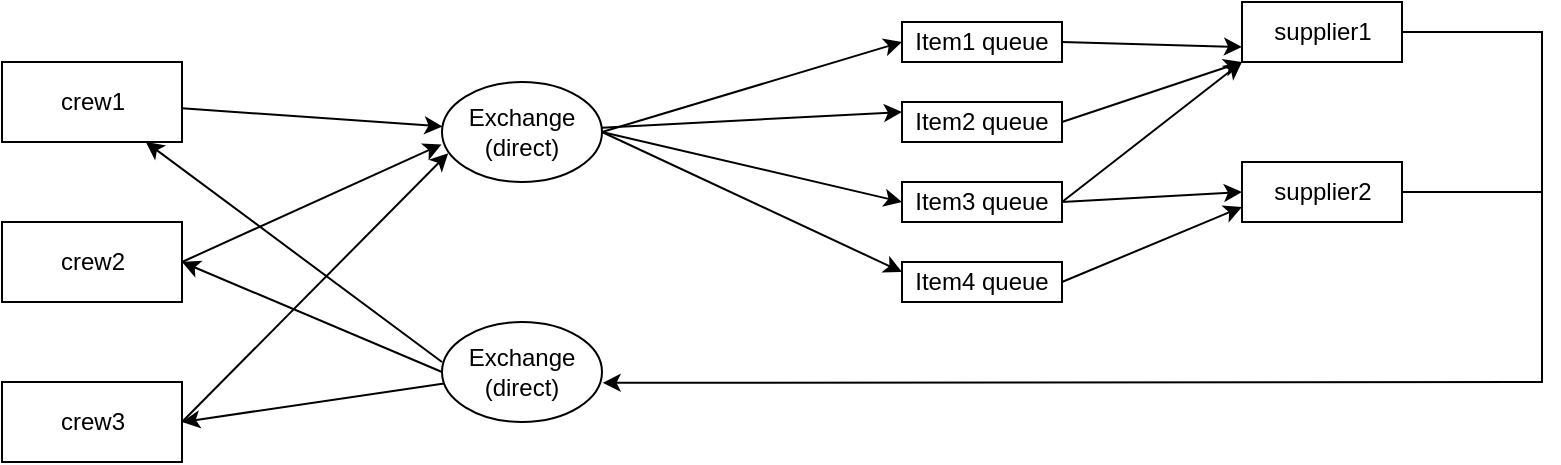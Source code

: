 <mxfile version="17.1.3" type="google"><diagram id="iw2ZhiTMMN0XxfHsqgFy" name="Page-1"><mxGraphModel grid="1" gridSize="10" guides="1" tooltips="1" connect="1" arrows="1" page="1" fold="1" pageScale="1" pageWidth="827" pageHeight="1169" math="0" shadow="0"><root><mxCell id="0"/><mxCell id="1" parent="0"/><mxCell id="5X113wE_ooIKVYMKsCvS-1" value="crew1" style="html=1;" vertex="1" parent="1"><mxGeometry x="30" y="40" width="90" height="40" as="geometry"/></mxCell><mxCell id="5X113wE_ooIKVYMKsCvS-2" value="crew2" style="html=1;" vertex="1" parent="1"><mxGeometry x="30" y="120" width="90" height="40" as="geometry"/></mxCell><mxCell id="5X113wE_ooIKVYMKsCvS-3" value="crew3" style="html=1;" vertex="1" parent="1"><mxGeometry x="30" y="200" width="90" height="40" as="geometry"/></mxCell><mxCell id="5X113wE_ooIKVYMKsCvS-6" value="Exchange (direct)" style="ellipse;whiteSpace=wrap;html=1;" vertex="1" parent="1"><mxGeometry x="250" y="50" width="80" height="50" as="geometry"/></mxCell><mxCell id="5X113wE_ooIKVYMKsCvS-7" value="Exchange (direct)" style="ellipse;whiteSpace=wrap;html=1;" vertex="1" parent="1"><mxGeometry x="250" y="170" width="80" height="50" as="geometry"/></mxCell><mxCell id="5X113wE_ooIKVYMKsCvS-8" value="" style="endArrow=classic;html=1;rounded=0;" edge="1" parent="1" source="5X113wE_ooIKVYMKsCvS-1" target="5X113wE_ooIKVYMKsCvS-6"><mxGeometry width="50" height="50" relative="1" as="geometry"><mxPoint x="420" y="270" as="sourcePoint"/><mxPoint x="470" y="220" as="targetPoint"/></mxGeometry></mxCell><mxCell id="5X113wE_ooIKVYMKsCvS-9" value="" style="endArrow=classic;html=1;rounded=0;exitX=1;exitY=0.5;exitDx=0;exitDy=0;entryX=-0.003;entryY=0.624;entryDx=0;entryDy=0;entryPerimeter=0;" edge="1" parent="1" source="5X113wE_ooIKVYMKsCvS-2" target="5X113wE_ooIKVYMKsCvS-6"><mxGeometry width="50" height="50" relative="1" as="geometry"><mxPoint x="420" y="270" as="sourcePoint"/><mxPoint x="470" y="220" as="targetPoint"/></mxGeometry></mxCell><mxCell id="5X113wE_ooIKVYMKsCvS-10" value="" style="endArrow=classic;html=1;rounded=0;exitX=1;exitY=0.5;exitDx=0;exitDy=0;entryX=0.039;entryY=0.712;entryDx=0;entryDy=0;entryPerimeter=0;" edge="1" parent="1" source="5X113wE_ooIKVYMKsCvS-3" target="5X113wE_ooIKVYMKsCvS-6"><mxGeometry width="50" height="50" relative="1" as="geometry"><mxPoint x="420" y="270" as="sourcePoint"/><mxPoint x="470" y="220" as="targetPoint"/></mxGeometry></mxCell><mxCell id="5X113wE_ooIKVYMKsCvS-12" value="Item1 queue" style="rounded=0;whiteSpace=wrap;html=1;" vertex="1" parent="1"><mxGeometry x="480" y="20" width="80" height="20" as="geometry"/></mxCell><mxCell id="5X113wE_ooIKVYMKsCvS-13" value="Item2 queue" style="rounded=0;whiteSpace=wrap;html=1;" vertex="1" parent="1"><mxGeometry x="480" y="60" width="80" height="20" as="geometry"/></mxCell><mxCell id="5X113wE_ooIKVYMKsCvS-14" value="Item3 queue" style="rounded=0;whiteSpace=wrap;html=1;" vertex="1" parent="1"><mxGeometry x="480" y="100" width="80" height="20" as="geometry"/></mxCell><mxCell id="5X113wE_ooIKVYMKsCvS-15" value="Item4 queue" style="rounded=0;whiteSpace=wrap;html=1;" vertex="1" parent="1"><mxGeometry x="480" y="140" width="80" height="20" as="geometry"/></mxCell><mxCell id="5X113wE_ooIKVYMKsCvS-19" value="supplier2" style="html=1;" vertex="1" parent="1"><mxGeometry x="650" y="90" width="80" height="30" as="geometry"/></mxCell><mxCell id="5X113wE_ooIKVYMKsCvS-20" value="supplier1" style="html=1;" vertex="1" parent="1"><mxGeometry x="650" y="10" width="80" height="30" as="geometry"/></mxCell><mxCell id="5X113wE_ooIKVYMKsCvS-21" value="" style="endArrow=classic;html=1;rounded=0;entryX=0;entryY=0.75;entryDx=0;entryDy=0;exitX=1;exitY=0.5;exitDx=0;exitDy=0;" edge="1" parent="1" source="5X113wE_ooIKVYMKsCvS-12" target="5X113wE_ooIKVYMKsCvS-20"><mxGeometry width="50" height="50" relative="1" as="geometry"><mxPoint x="420" y="270" as="sourcePoint"/><mxPoint x="470" y="220" as="targetPoint"/></mxGeometry></mxCell><mxCell id="5X113wE_ooIKVYMKsCvS-22" value="" style="endArrow=classic;html=1;rounded=0;entryX=0;entryY=1;entryDx=0;entryDy=0;exitX=1;exitY=0.5;exitDx=0;exitDy=0;" edge="1" parent="1" source="5X113wE_ooIKVYMKsCvS-13" target="5X113wE_ooIKVYMKsCvS-20"><mxGeometry width="50" height="50" relative="1" as="geometry"><mxPoint x="570.0" y="40" as="sourcePoint"/><mxPoint x="720" y="42.5" as="targetPoint"/></mxGeometry></mxCell><mxCell id="5X113wE_ooIKVYMKsCvS-23" value="" style="endArrow=classic;html=1;rounded=0;entryX=0;entryY=1;entryDx=0;entryDy=0;exitX=1;exitY=0.5;exitDx=0;exitDy=0;" edge="1" parent="1" source="5X113wE_ooIKVYMKsCvS-14" target="5X113wE_ooIKVYMKsCvS-20"><mxGeometry width="50" height="50" relative="1" as="geometry"><mxPoint x="580.0" y="50" as="sourcePoint"/><mxPoint x="730" y="52.5" as="targetPoint"/></mxGeometry></mxCell><mxCell id="5X113wE_ooIKVYMKsCvS-24" value="" style="endArrow=classic;html=1;rounded=0;entryX=0;entryY=0.5;entryDx=0;entryDy=0;" edge="1" parent="1" target="5X113wE_ooIKVYMKsCvS-19"><mxGeometry width="50" height="50" relative="1" as="geometry"><mxPoint x="560" y="110" as="sourcePoint"/><mxPoint x="740" y="62.5" as="targetPoint"/></mxGeometry></mxCell><mxCell id="5X113wE_ooIKVYMKsCvS-25" value="" style="endArrow=classic;html=1;rounded=0;entryX=0;entryY=0.75;entryDx=0;entryDy=0;exitX=1;exitY=0.5;exitDx=0;exitDy=0;" edge="1" parent="1" source="5X113wE_ooIKVYMKsCvS-15" target="5X113wE_ooIKVYMKsCvS-19"><mxGeometry width="50" height="50" relative="1" as="geometry"><mxPoint x="600.0" y="70" as="sourcePoint"/><mxPoint x="750" y="72.5" as="targetPoint"/></mxGeometry></mxCell><mxCell id="5X113wE_ooIKVYMKsCvS-26" value="" style="endArrow=classic;html=1;rounded=0;entryX=0;entryY=0.5;entryDx=0;entryDy=0;exitX=1;exitY=0.5;exitDx=0;exitDy=0;" edge="1" parent="1" source="5X113wE_ooIKVYMKsCvS-6" target="5X113wE_ooIKVYMKsCvS-12"><mxGeometry width="50" height="50" relative="1" as="geometry"><mxPoint x="420" y="270" as="sourcePoint"/><mxPoint x="470" y="220" as="targetPoint"/></mxGeometry></mxCell><mxCell id="5X113wE_ooIKVYMKsCvS-27" value="" style="endArrow=classic;html=1;rounded=0;entryX=0;entryY=0.25;entryDx=0;entryDy=0;" edge="1" parent="1" source="5X113wE_ooIKVYMKsCvS-6" target="5X113wE_ooIKVYMKsCvS-13"><mxGeometry width="50" height="50" relative="1" as="geometry"><mxPoint x="340.0" y="85" as="sourcePoint"/><mxPoint x="490" y="40" as="targetPoint"/></mxGeometry></mxCell><mxCell id="5X113wE_ooIKVYMKsCvS-28" value="" style="endArrow=classic;html=1;rounded=0;entryX=0;entryY=0.5;entryDx=0;entryDy=0;exitX=1;exitY=0.5;exitDx=0;exitDy=0;" edge="1" parent="1" source="5X113wE_ooIKVYMKsCvS-6" target="5X113wE_ooIKVYMKsCvS-14"><mxGeometry width="50" height="50" relative="1" as="geometry"><mxPoint x="350.0" y="95" as="sourcePoint"/><mxPoint x="500" y="50" as="targetPoint"/></mxGeometry></mxCell><mxCell id="5X113wE_ooIKVYMKsCvS-29" value="" style="endArrow=classic;html=1;rounded=0;entryX=0;entryY=0.25;entryDx=0;entryDy=0;exitX=1;exitY=0.5;exitDx=0;exitDy=0;" edge="1" parent="1" source="5X113wE_ooIKVYMKsCvS-6" target="5X113wE_ooIKVYMKsCvS-15"><mxGeometry width="50" height="50" relative="1" as="geometry"><mxPoint x="360.0" y="105" as="sourcePoint"/><mxPoint x="510" y="60" as="targetPoint"/></mxGeometry></mxCell><mxCell id="5X113wE_ooIKVYMKsCvS-30" value="" style="endArrow=classic;html=1;rounded=0;entryX=1.004;entryY=0.608;entryDx=0;entryDy=0;exitX=1;exitY=0.5;exitDx=0;exitDy=0;entryPerimeter=0;" edge="1" parent="1" source="5X113wE_ooIKVYMKsCvS-20" target="5X113wE_ooIKVYMKsCvS-7"><mxGeometry width="50" height="50" relative="1" as="geometry"><mxPoint x="370.0" y="115" as="sourcePoint"/><mxPoint x="520" y="70" as="targetPoint"/><Array as="points"><mxPoint x="800" y="25"/><mxPoint x="800" y="200"/></Array></mxGeometry></mxCell><mxCell id="5X113wE_ooIKVYMKsCvS-32" value="" style="endArrow=none;html=1;rounded=0;exitX=1;exitY=0.5;exitDx=0;exitDy=0;" edge="1" parent="1" source="5X113wE_ooIKVYMKsCvS-19"><mxGeometry width="50" height="50" relative="1" as="geometry"><mxPoint x="420" y="270" as="sourcePoint"/><mxPoint x="800" y="105" as="targetPoint"/></mxGeometry></mxCell><mxCell id="5X113wE_ooIKVYMKsCvS-33" value="" style="endArrow=classic;html=1;rounded=0;entryX=1;entryY=0.5;entryDx=0;entryDy=0;" edge="1" parent="1" source="5X113wE_ooIKVYMKsCvS-7" target="5X113wE_ooIKVYMKsCvS-3"><mxGeometry width="50" height="50" relative="1" as="geometry"><mxPoint x="420" y="220" as="sourcePoint"/><mxPoint x="470" y="170" as="targetPoint"/></mxGeometry></mxCell><mxCell id="5X113wE_ooIKVYMKsCvS-34" value="" style="endArrow=classic;html=1;rounded=0;entryX=1;entryY=0.5;entryDx=0;entryDy=0;exitX=0;exitY=0.5;exitDx=0;exitDy=0;" edge="1" parent="1" source="5X113wE_ooIKVYMKsCvS-7" target="5X113wE_ooIKVYMKsCvS-2"><mxGeometry width="50" height="50" relative="1" as="geometry"><mxPoint x="380.0" y="125" as="sourcePoint"/><mxPoint x="530" y="80" as="targetPoint"/></mxGeometry></mxCell><mxCell id="5X113wE_ooIKVYMKsCvS-35" value="" style="endArrow=classic;html=1;rounded=0;" edge="1" parent="1" target="5X113wE_ooIKVYMKsCvS-1"><mxGeometry width="50" height="50" relative="1" as="geometry"><mxPoint x="250" y="190" as="sourcePoint"/><mxPoint x="540" y="90" as="targetPoint"/></mxGeometry></mxCell></root></mxGraphModel></diagram></mxfile>
